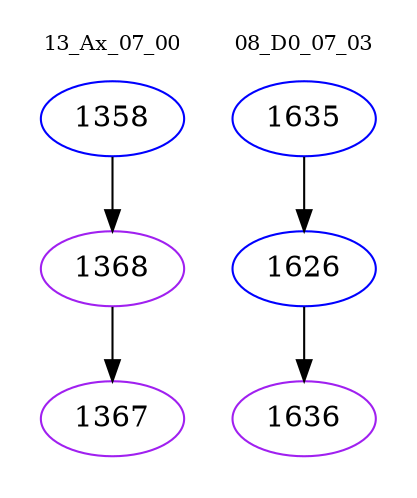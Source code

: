 digraph{
subgraph cluster_0 {
color = white
label = "13_Ax_07_00";
fontsize=10;
T0_1358 [label="1358", color="blue"]
T0_1358 -> T0_1368 [color="black"]
T0_1368 [label="1368", color="purple"]
T0_1368 -> T0_1367 [color="black"]
T0_1367 [label="1367", color="purple"]
}
subgraph cluster_1 {
color = white
label = "08_D0_07_03";
fontsize=10;
T1_1635 [label="1635", color="blue"]
T1_1635 -> T1_1626 [color="black"]
T1_1626 [label="1626", color="blue"]
T1_1626 -> T1_1636 [color="black"]
T1_1636 [label="1636", color="purple"]
}
}
